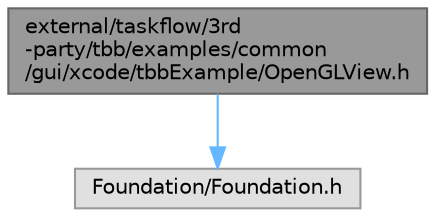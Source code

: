 digraph "external/taskflow/3rd-party/tbb/examples/common/gui/xcode/tbbExample/OpenGLView.h"
{
 // LATEX_PDF_SIZE
  bgcolor="transparent";
  edge [fontname=Helvetica,fontsize=10,labelfontname=Helvetica,labelfontsize=10];
  node [fontname=Helvetica,fontsize=10,shape=box,height=0.2,width=0.4];
  Node1 [id="Node000001",label="external/taskflow/3rd\l-party/tbb/examples/common\l/gui/xcode/tbbExample/OpenGLView.h",height=0.2,width=0.4,color="gray40", fillcolor="grey60", style="filled", fontcolor="black",tooltip=" "];
  Node1 -> Node2 [id="edge2_Node000001_Node000002",color="steelblue1",style="solid",tooltip=" "];
  Node2 [id="Node000002",label="Foundation/Foundation.h",height=0.2,width=0.4,color="grey60", fillcolor="#E0E0E0", style="filled",tooltip=" "];
}
